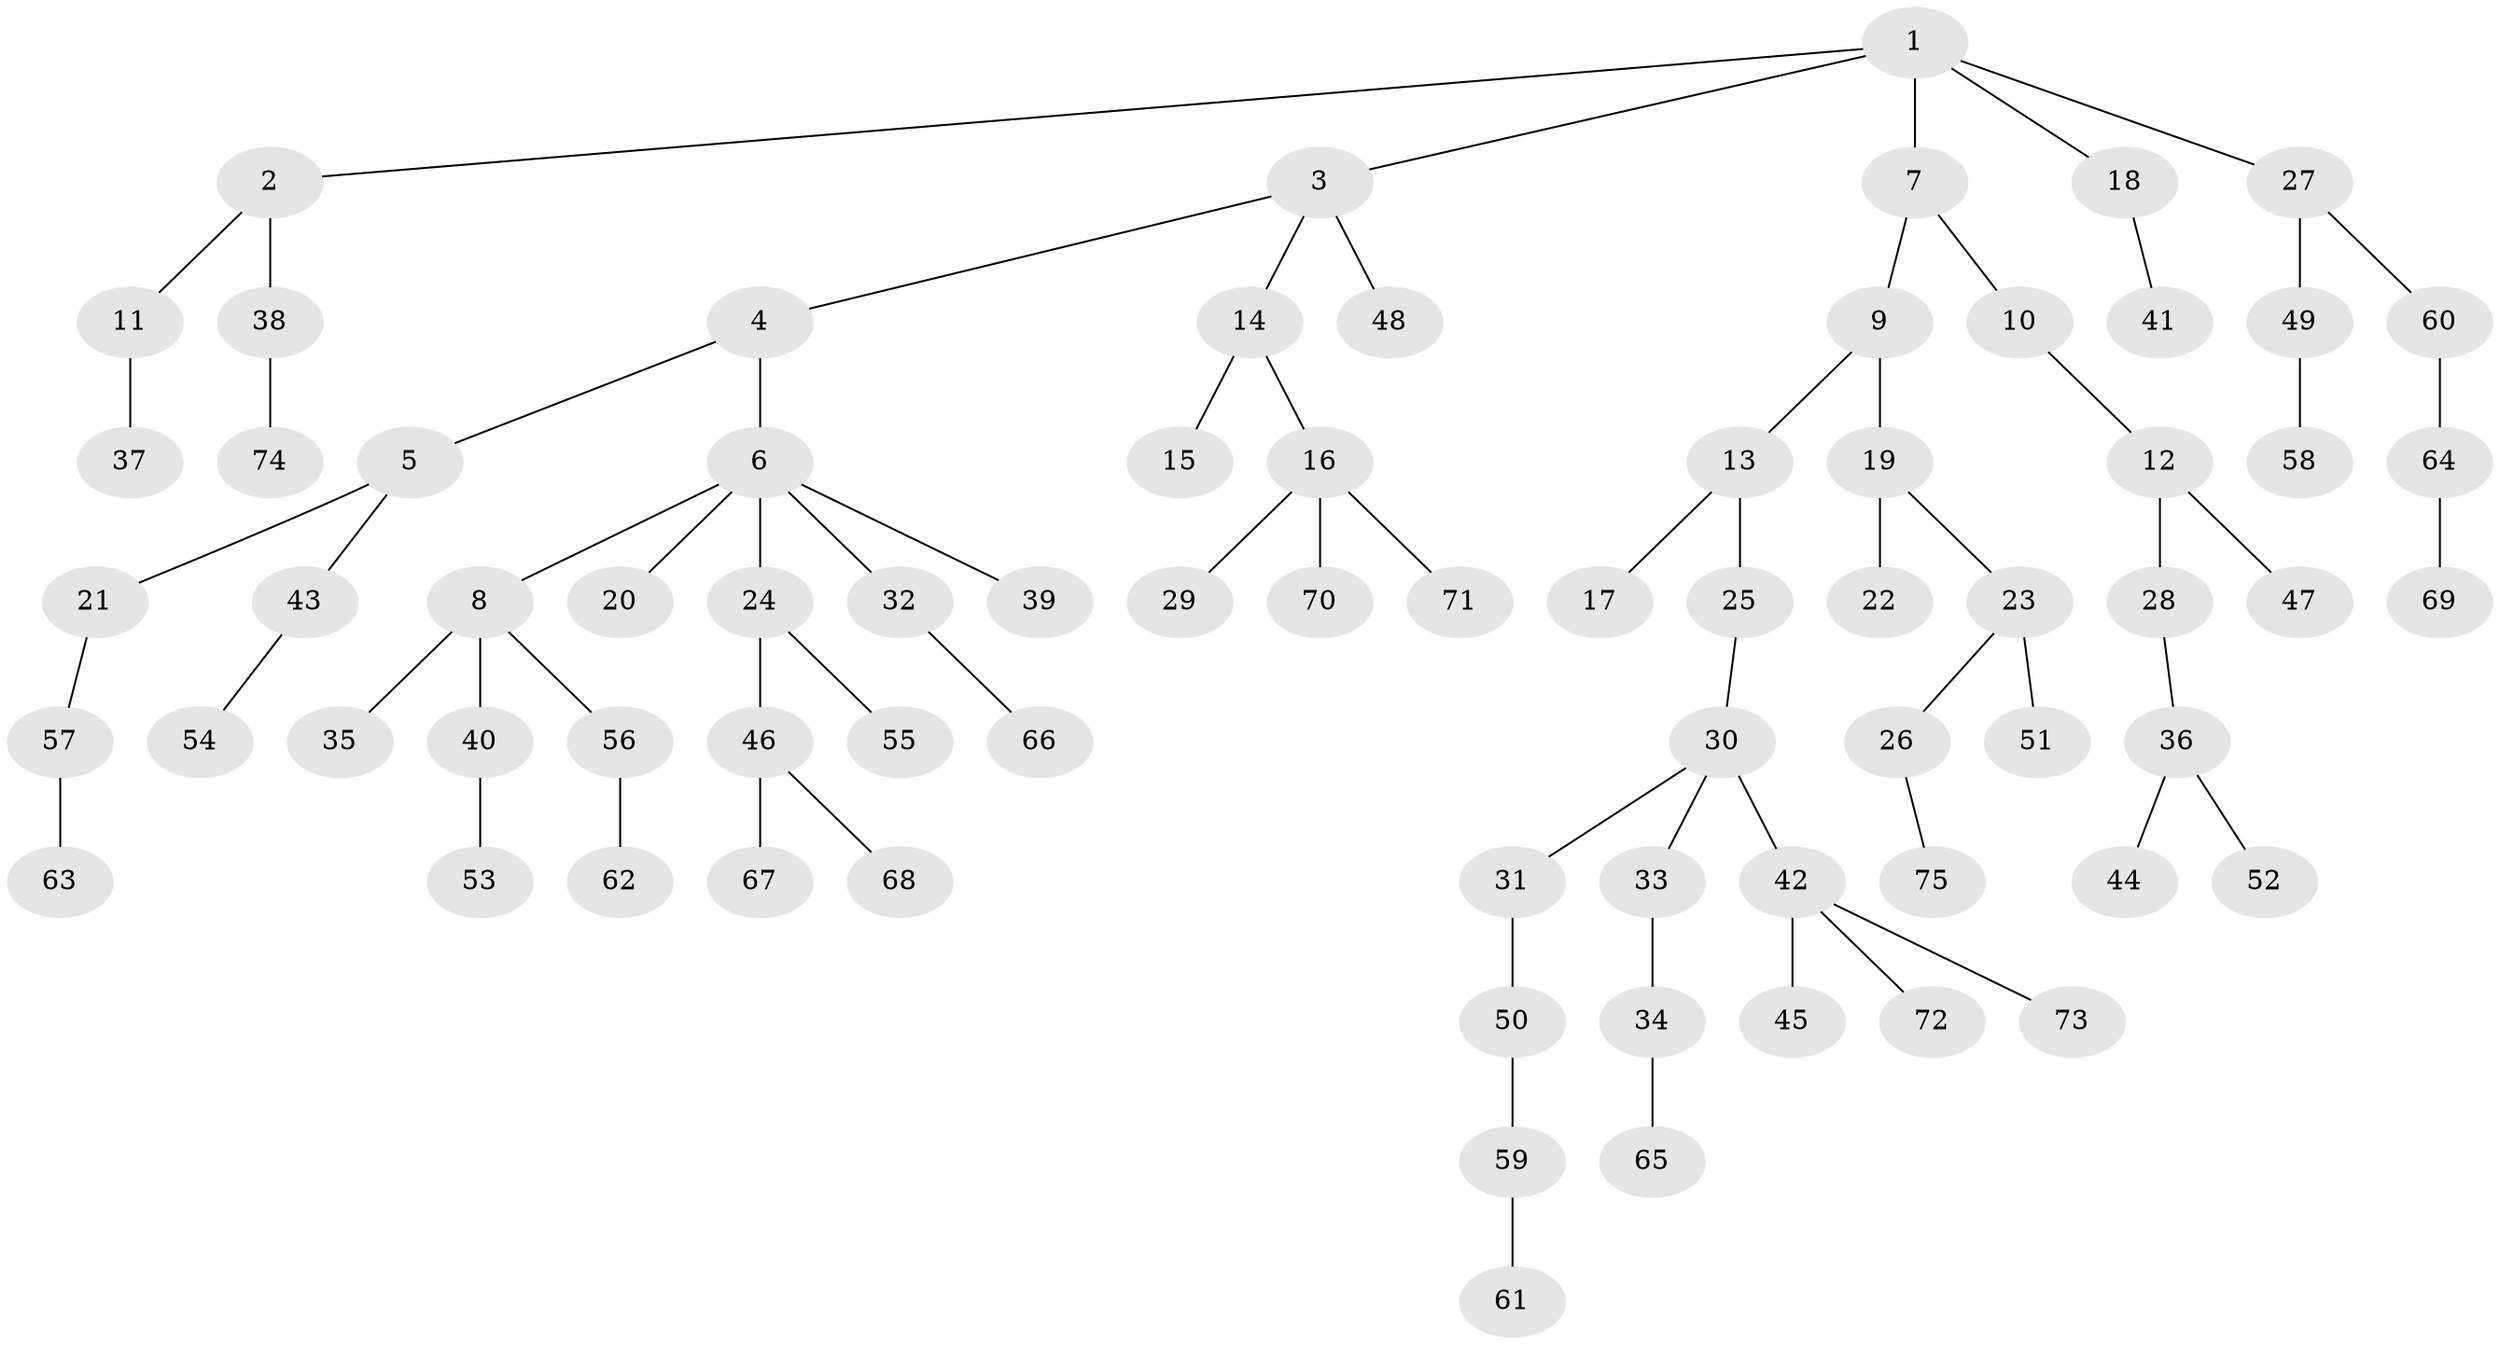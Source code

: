 // original degree distribution, {5: 0.02830188679245283, 3: 0.11320754716981132, 4: 0.10377358490566038, 7: 0.009433962264150943, 2: 0.27358490566037735, 1: 0.4716981132075472}
// Generated by graph-tools (version 1.1) at 2025/52/03/04/25 22:52:01]
// undirected, 75 vertices, 74 edges
graph export_dot {
  node [color=gray90,style=filled];
  1;
  2;
  3;
  4;
  5;
  6;
  7;
  8;
  9;
  10;
  11;
  12;
  13;
  14;
  15;
  16;
  17;
  18;
  19;
  20;
  21;
  22;
  23;
  24;
  25;
  26;
  27;
  28;
  29;
  30;
  31;
  32;
  33;
  34;
  35;
  36;
  37;
  38;
  39;
  40;
  41;
  42;
  43;
  44;
  45;
  46;
  47;
  48;
  49;
  50;
  51;
  52;
  53;
  54;
  55;
  56;
  57;
  58;
  59;
  60;
  61;
  62;
  63;
  64;
  65;
  66;
  67;
  68;
  69;
  70;
  71;
  72;
  73;
  74;
  75;
  1 -- 2 [weight=1.0];
  1 -- 3 [weight=1.0];
  1 -- 7 [weight=1.0];
  1 -- 18 [weight=1.0];
  1 -- 27 [weight=1.0];
  2 -- 11 [weight=1.0];
  2 -- 38 [weight=1.0];
  3 -- 4 [weight=1.0];
  3 -- 14 [weight=1.0];
  3 -- 48 [weight=1.0];
  4 -- 5 [weight=1.0];
  4 -- 6 [weight=1.0];
  5 -- 21 [weight=1.0];
  5 -- 43 [weight=1.0];
  6 -- 8 [weight=1.0];
  6 -- 20 [weight=1.0];
  6 -- 24 [weight=1.0];
  6 -- 32 [weight=1.0];
  6 -- 39 [weight=1.0];
  7 -- 9 [weight=1.0];
  7 -- 10 [weight=1.0];
  8 -- 35 [weight=1.0];
  8 -- 40 [weight=1.0];
  8 -- 56 [weight=1.0];
  9 -- 13 [weight=1.0];
  9 -- 19 [weight=1.0];
  10 -- 12 [weight=1.0];
  11 -- 37 [weight=1.0];
  12 -- 28 [weight=1.0];
  12 -- 47 [weight=1.0];
  13 -- 17 [weight=1.0];
  13 -- 25 [weight=1.0];
  14 -- 15 [weight=1.0];
  14 -- 16 [weight=1.0];
  16 -- 29 [weight=1.0];
  16 -- 70 [weight=1.0];
  16 -- 71 [weight=1.0];
  18 -- 41 [weight=1.0];
  19 -- 22 [weight=1.0];
  19 -- 23 [weight=1.0];
  21 -- 57 [weight=1.0];
  23 -- 26 [weight=1.0];
  23 -- 51 [weight=1.0];
  24 -- 46 [weight=1.0];
  24 -- 55 [weight=1.0];
  25 -- 30 [weight=1.0];
  26 -- 75 [weight=1.0];
  27 -- 49 [weight=1.0];
  27 -- 60 [weight=1.0];
  28 -- 36 [weight=1.0];
  30 -- 31 [weight=1.0];
  30 -- 33 [weight=1.0];
  30 -- 42 [weight=1.0];
  31 -- 50 [weight=1.0];
  32 -- 66 [weight=1.0];
  33 -- 34 [weight=1.0];
  34 -- 65 [weight=1.0];
  36 -- 44 [weight=1.0];
  36 -- 52 [weight=1.0];
  38 -- 74 [weight=1.0];
  40 -- 53 [weight=1.0];
  42 -- 45 [weight=1.0];
  42 -- 72 [weight=1.0];
  42 -- 73 [weight=1.0];
  43 -- 54 [weight=1.0];
  46 -- 67 [weight=1.0];
  46 -- 68 [weight=1.0];
  49 -- 58 [weight=1.0];
  50 -- 59 [weight=1.0];
  56 -- 62 [weight=1.0];
  57 -- 63 [weight=1.0];
  59 -- 61 [weight=1.0];
  60 -- 64 [weight=1.0];
  64 -- 69 [weight=1.0];
}
